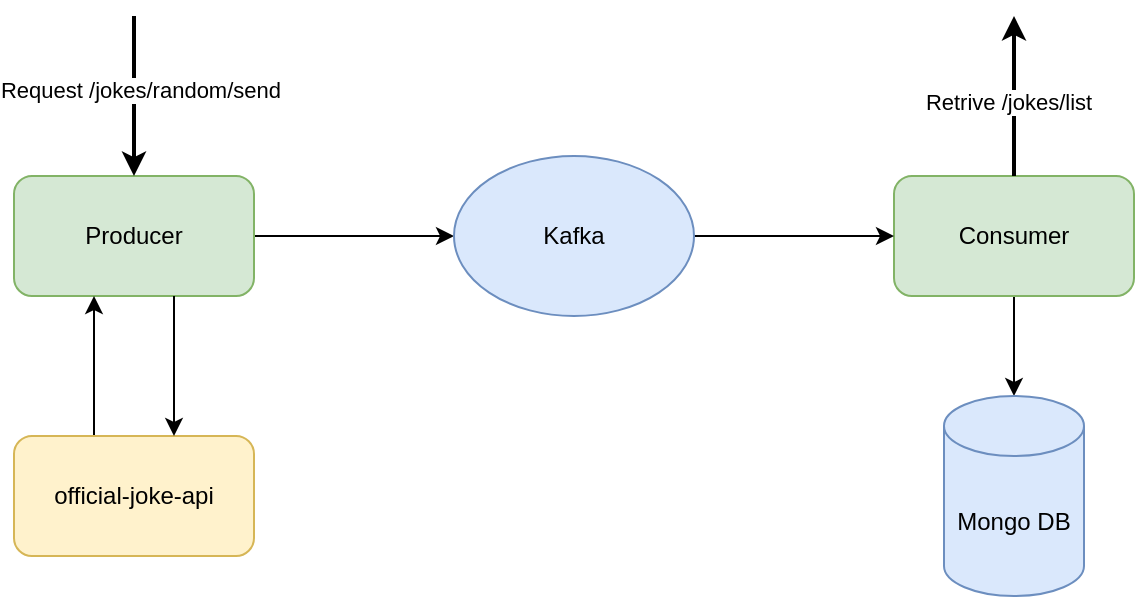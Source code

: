<mxfile version="21.3.6" type="device">
  <diagram name="Страница 1" id="nH6tWjzeMikvXIANyaD2">
    <mxGraphModel dx="1242" dy="710" grid="1" gridSize="10" guides="1" tooltips="1" connect="1" arrows="1" fold="1" page="1" pageScale="1" pageWidth="827" pageHeight="1169" math="0" shadow="0">
      <root>
        <mxCell id="0" />
        <mxCell id="1" parent="0" />
        <mxCell id="YxbUyfF6IQTTYFyYkA1I-9" style="edgeStyle=orthogonalEdgeStyle;rounded=0;orthogonalLoop=1;jettySize=auto;html=1;" edge="1" parent="1" source="YxbUyfF6IQTTYFyYkA1I-1" target="YxbUyfF6IQTTYFyYkA1I-5">
          <mxGeometry relative="1" as="geometry" />
        </mxCell>
        <mxCell id="YxbUyfF6IQTTYFyYkA1I-1" value="Consumer" style="rounded=1;whiteSpace=wrap;html=1;fillColor=#d5e8d4;strokeColor=#82b366;" vertex="1" parent="1">
          <mxGeometry x="520" y="240" width="120" height="60" as="geometry" />
        </mxCell>
        <mxCell id="YxbUyfF6IQTTYFyYkA1I-7" style="edgeStyle=orthogonalEdgeStyle;rounded=0;orthogonalLoop=1;jettySize=auto;html=1;entryX=0;entryY=0.5;entryDx=0;entryDy=0;" edge="1" parent="1" source="YxbUyfF6IQTTYFyYkA1I-2" target="YxbUyfF6IQTTYFyYkA1I-3">
          <mxGeometry relative="1" as="geometry" />
        </mxCell>
        <mxCell id="YxbUyfF6IQTTYFyYkA1I-2" value="Producer" style="rounded=1;whiteSpace=wrap;html=1;fillColor=#d5e8d4;strokeColor=#82b366;" vertex="1" parent="1">
          <mxGeometry x="80" y="240" width="120" height="60" as="geometry" />
        </mxCell>
        <mxCell id="YxbUyfF6IQTTYFyYkA1I-8" style="edgeStyle=orthogonalEdgeStyle;rounded=0;orthogonalLoop=1;jettySize=auto;html=1;" edge="1" parent="1" source="YxbUyfF6IQTTYFyYkA1I-3" target="YxbUyfF6IQTTYFyYkA1I-1">
          <mxGeometry relative="1" as="geometry" />
        </mxCell>
        <mxCell id="YxbUyfF6IQTTYFyYkA1I-3" value="Kafka" style="ellipse;whiteSpace=wrap;html=1;fillColor=#dae8fc;strokeColor=#6c8ebf;" vertex="1" parent="1">
          <mxGeometry x="300" y="230" width="120" height="80" as="geometry" />
        </mxCell>
        <mxCell id="YxbUyfF6IQTTYFyYkA1I-6" style="edgeStyle=orthogonalEdgeStyle;rounded=0;orthogonalLoop=1;jettySize=auto;html=1;" edge="1" parent="1" source="YxbUyfF6IQTTYFyYkA1I-4">
          <mxGeometry relative="1" as="geometry">
            <mxPoint x="120" y="300" as="targetPoint" />
            <Array as="points">
              <mxPoint x="120" y="300" />
            </Array>
          </mxGeometry>
        </mxCell>
        <mxCell id="YxbUyfF6IQTTYFyYkA1I-4" value="official-joke-api" style="rounded=1;whiteSpace=wrap;html=1;fillColor=#fff2cc;strokeColor=#d6b656;" vertex="1" parent="1">
          <mxGeometry x="80" y="370" width="120" height="60" as="geometry" />
        </mxCell>
        <mxCell id="YxbUyfF6IQTTYFyYkA1I-5" value="Mongo DB" style="shape=cylinder3;whiteSpace=wrap;html=1;boundedLbl=1;backgroundOutline=1;size=15;fillColor=#dae8fc;strokeColor=#6c8ebf;" vertex="1" parent="1">
          <mxGeometry x="545" y="350" width="70" height="100" as="geometry" />
        </mxCell>
        <mxCell id="YxbUyfF6IQTTYFyYkA1I-10" value="" style="endArrow=classic;html=1;rounded=0;entryX=0.5;entryY=0;entryDx=0;entryDy=0;strokeWidth=2;" edge="1" parent="1" target="YxbUyfF6IQTTYFyYkA1I-2">
          <mxGeometry width="50" height="50" relative="1" as="geometry">
            <mxPoint x="140" y="160" as="sourcePoint" />
            <mxPoint x="440" y="340" as="targetPoint" />
          </mxGeometry>
        </mxCell>
        <mxCell id="YxbUyfF6IQTTYFyYkA1I-12" value="Request&amp;nbsp;/jokes/random/send" style="edgeLabel;html=1;align=center;verticalAlign=middle;resizable=0;points=[];" vertex="1" connectable="0" parent="YxbUyfF6IQTTYFyYkA1I-10">
          <mxGeometry x="-0.075" y="3" relative="1" as="geometry">
            <mxPoint as="offset" />
          </mxGeometry>
        </mxCell>
        <mxCell id="YxbUyfF6IQTTYFyYkA1I-11" style="edgeStyle=orthogonalEdgeStyle;rounded=0;orthogonalLoop=1;jettySize=auto;html=1;entryX=0.75;entryY=0;entryDx=0;entryDy=0;exitX=0.75;exitY=1;exitDx=0;exitDy=0;" edge="1" parent="1">
          <mxGeometry relative="1" as="geometry">
            <mxPoint x="160" y="300" as="sourcePoint" />
            <mxPoint x="160" y="370" as="targetPoint" />
            <Array as="points">
              <mxPoint x="160" y="310" />
              <mxPoint x="160" y="310" />
            </Array>
          </mxGeometry>
        </mxCell>
        <mxCell id="YxbUyfF6IQTTYFyYkA1I-13" value="" style="endArrow=classic;html=1;rounded=0;exitX=0.5;exitY=0;exitDx=0;exitDy=0;strokeWidth=2;" edge="1" parent="1" source="YxbUyfF6IQTTYFyYkA1I-1">
          <mxGeometry width="50" height="50" relative="1" as="geometry">
            <mxPoint x="580" y="230" as="sourcePoint" />
            <mxPoint x="580" y="160" as="targetPoint" />
          </mxGeometry>
        </mxCell>
        <mxCell id="YxbUyfF6IQTTYFyYkA1I-14" value="Retrive /jokes/list" style="edgeLabel;html=1;align=center;verticalAlign=middle;resizable=0;points=[];" vertex="1" connectable="0" parent="YxbUyfF6IQTTYFyYkA1I-13">
          <mxGeometry x="-0.075" y="3" relative="1" as="geometry">
            <mxPoint as="offset" />
          </mxGeometry>
        </mxCell>
      </root>
    </mxGraphModel>
  </diagram>
</mxfile>
